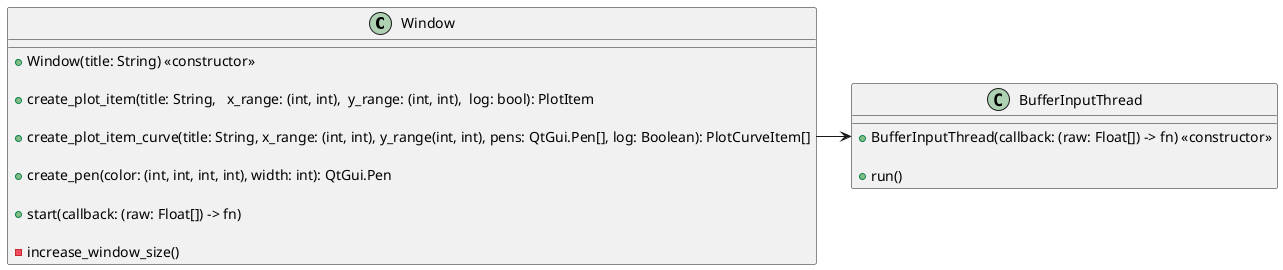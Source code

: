 @startuml
'https://plantuml.com/class-diagram

class Window {

    ' Erstellen eines Fenster-Objektes
    + Window(title: String) <<constructor>>

    ' Erzeugt ein Fenster mit einem einzigen Graphen mit der Reichweite x_range und der Höhe y_range
    ' Bei log=true wird der Graph auf der x-Achse logarithmisch dargestellt. ()Standardmäßig false)
    + create_plot_item(title: String,   x_range: (int, int),  y_range: (int, int),  log: bool): PlotItem

    ' Erzeugt ein Fenster mit mehreren farbigen Graphen mit der Reichweite x_range und y_range
    ' Bei log=true wird der Graph auf der x-Achse logarithmisch dargestellt. (Standardmäßig false)
    ' Die CurveItems werden in derselben Reihenfolge wie die übergebenen Pens zurückgegeben
    + create_plot_item_curve(title: String, x_range: (int, int), y_range(int, int), pens: QtGui.Pen[], log: Boolean): PlotCurveItem[]

    ' Erstellt ein "Stiftmarker"/Pen mit der Farbe (r, g, b, s) und einer Dicke (Standardmäßig width=2)
    + create_pen(color: (int, int, int, int), width: int): QtGui.Pen

    ' Startet das Fenster und den PyAudio-Thread
    + start(callback: (raw: Float[]) -> fn)

    - increase_window_size()

}

class BufferInputThread {
    ' Ein Callback muss übergeben werden, welche die Eingangsdaten verarbeitet
    + BufferInputThread(callback: (raw: Float[]) -> fn) <<constructor>>

    ' Starten des Thread
    + run()
}

Window -> BufferInputThread

@enduml
